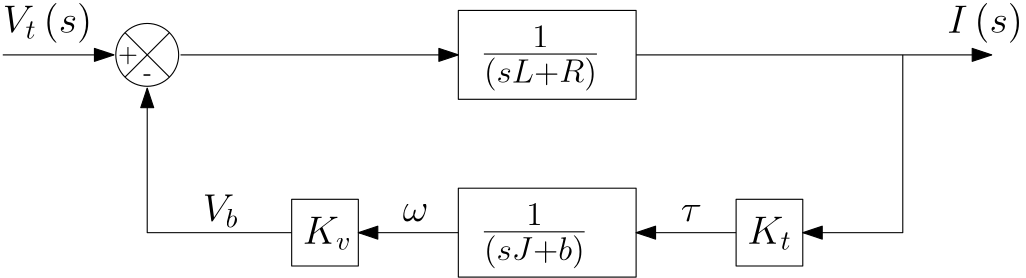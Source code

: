 <?xml version="1.0"?>
<!DOCTYPE ipe SYSTEM "ipe.dtd">
<ipe version="70206" creator="Ipe 7.2.7">
<info created="D:20221204221026" modified="D:20221204221026"/>
<ipestyle name="basic">
<symbol name="arrow/arc(spx)">
<path stroke="sym-stroke" fill="sym-stroke" pen="sym-pen">
0 0 m
-1 0.333 l
-1 -0.333 l
h
</path>
</symbol>
<symbol name="arrow/farc(spx)">
<path stroke="sym-stroke" fill="white" pen="sym-pen">
0 0 m
-1 0.333 l
-1 -0.333 l
h
</path>
</symbol>
<symbol name="arrow/ptarc(spx)">
<path stroke="sym-stroke" fill="sym-stroke" pen="sym-pen">
0 0 m
-1 0.333 l
-0.8 0 l
-1 -0.333 l
h
</path>
</symbol>
<symbol name="arrow/fptarc(spx)">
<path stroke="sym-stroke" fill="white" pen="sym-pen">
0 0 m
-1 0.333 l
-0.8 0 l
-1 -0.333 l
h
</path>
</symbol>
<symbol name="mark/circle(sx)" transformations="translations">
<path fill="sym-stroke">
0.6 0 0 0.6 0 0 e
0.4 0 0 0.4 0 0 e
</path>
</symbol>
<symbol name="mark/disk(sx)" transformations="translations">
<path fill="sym-stroke">
0.6 0 0 0.6 0 0 e
</path>
</symbol>
<symbol name="mark/fdisk(sfx)" transformations="translations">
<group>
<path fill="sym-fill">
0.5 0 0 0.5 0 0 e
</path>
<path fill="sym-stroke" fillrule="eofill">
0.6 0 0 0.6 0 0 e
0.4 0 0 0.4 0 0 e
</path>
</group>
</symbol>
<symbol name="mark/box(sx)" transformations="translations">
<path fill="sym-stroke" fillrule="eofill">
-0.6 -0.6 m
0.6 -0.6 l
0.6 0.6 l
-0.6 0.6 l
h
-0.4 -0.4 m
0.4 -0.4 l
0.4 0.4 l
-0.4 0.4 l
h
</path>
</symbol>
<symbol name="mark/square(sx)" transformations="translations">
<path fill="sym-stroke">
-0.6 -0.6 m
0.6 -0.6 l
0.6 0.6 l
-0.6 0.6 l
h
</path>
</symbol>
<symbol name="mark/fsquare(sfx)" transformations="translations">
<group>
<path fill="sym-fill">
-0.5 -0.5 m
0.5 -0.5 l
0.5 0.5 l
-0.5 0.5 l
h
</path>
<path fill="sym-stroke" fillrule="eofill">
-0.6 -0.6 m
0.6 -0.6 l
0.6 0.6 l
-0.6 0.6 l
h
-0.4 -0.4 m
0.4 -0.4 l
0.4 0.4 l
-0.4 0.4 l
h
</path>
</group>
</symbol>
<symbol name="mark/cross(sx)" transformations="translations">
<group>
<path fill="sym-stroke">
-0.43 -0.57 m
0.57 0.43 l
0.43 0.57 l
-0.57 -0.43 l
h
</path>
<path fill="sym-stroke">
-0.43 0.57 m
0.57 -0.43 l
0.43 -0.57 l
-0.57 0.43 l
h
</path>
</group>
</symbol>
<symbol name="arrow/fnormal(spx)">
<path stroke="sym-stroke" fill="white" pen="sym-pen">
0 0 m
-1 0.333 l
-1 -0.333 l
h
</path>
</symbol>
<symbol name="arrow/pointed(spx)">
<path stroke="sym-stroke" fill="sym-stroke" pen="sym-pen">
0 0 m
-1 0.333 l
-0.8 0 l
-1 -0.333 l
h
</path>
</symbol>
<symbol name="arrow/fpointed(spx)">
<path stroke="sym-stroke" fill="white" pen="sym-pen">
0 0 m
-1 0.333 l
-0.8 0 l
-1 -0.333 l
h
</path>
</symbol>
<symbol name="arrow/linear(spx)">
<path stroke="sym-stroke" pen="sym-pen">
-1 0.333 m
0 0 l
-1 -0.333 l
</path>
</symbol>
<symbol name="arrow/fdouble(spx)">
<path stroke="sym-stroke" fill="white" pen="sym-pen">
0 0 m
-1 0.333 l
-1 -0.333 l
h
-1 0 m
-2 0.333 l
-2 -0.333 l
h
</path>
</symbol>
<symbol name="arrow/double(spx)">
<path stroke="sym-stroke" fill="sym-stroke" pen="sym-pen">
0 0 m
-1 0.333 l
-1 -0.333 l
h
-1 0 m
-2 0.333 l
-2 -0.333 l
h
</path>
</symbol>
<pen name="heavier" value="0.8"/>
<pen name="fat" value="1.2"/>
<pen name="ultrafat" value="2"/>
<symbolsize name="large" value="5"/>
<symbolsize name="small" value="2"/>
<symbolsize name="tiny" value="1.1"/>
<arrowsize name="large" value="10"/>
<arrowsize name="small" value="5"/>
<arrowsize name="tiny" value="3"/>
<color name="red" value="1 0 0"/>
<color name="green" value="0 1 0"/>
<color name="blue" value="0 0 1"/>
<color name="yellow" value="1 1 0"/>
<color name="orange" value="1 0.647 0"/>
<color name="gold" value="1 0.843 0"/>
<color name="purple" value="0.627 0.125 0.941"/>
<color name="gray" value="0.745"/>
<color name="brown" value="0.647 0.165 0.165"/>
<color name="navy" value="0 0 0.502"/>
<color name="pink" value="1 0.753 0.796"/>
<color name="seagreen" value="0.18 0.545 0.341"/>
<color name="turquoise" value="0.251 0.878 0.816"/>
<color name="violet" value="0.933 0.51 0.933"/>
<color name="darkblue" value="0 0 0.545"/>
<color name="darkcyan" value="0 0.545 0.545"/>
<color name="darkgray" value="0.663"/>
<color name="darkgreen" value="0 0.392 0"/>
<color name="darkmagenta" value="0.545 0 0.545"/>
<color name="darkorange" value="1 0.549 0"/>
<color name="darkred" value="0.545 0 0"/>
<color name="lightblue" value="0.678 0.847 0.902"/>
<color name="lightcyan" value="0.878 1 1"/>
<color name="lightgray" value="0.827"/>
<color name="lightgreen" value="0.565 0.933 0.565"/>
<color name="lightyellow" value="1 1 0.878"/>
<dashstyle name="dashed" value="[4] 0"/>
<dashstyle name="dotted" value="[1 3] 0"/>
<dashstyle name="dash dotted" value="[4 2 1 2] 0"/>
<dashstyle name="dash dot dotted" value="[4 2 1 2 1 2] 0"/>
<textsize name="large" value="\large"/>
<textsize name="Large" value="\Large"/>
<textsize name="LARGE" value="\LARGE"/>
<textsize name="huge" value="\huge"/>
<textsize name="Huge" value="\Huge"/>
<textsize name="small" value="\small"/>
<textsize name="footnote" value="\footnotesize"/>
<textsize name="tiny" value="\tiny"/>
<textstyle name="center" begin="\begin{center}" end="\end{center}"/>
<textstyle name="itemize" begin="\begin{itemize}" end="\end{itemize}"/>
<textstyle name="item" begin="\begin{itemize}\item{}" end="\end{itemize}"/>
<gridsize name="4 pts" value="4"/>
<gridsize name="8 pts (~3 mm)" value="8"/>
<gridsize name="16 pts (~6 mm)" value="16"/>
<gridsize name="32 pts (~12 mm)" value="32"/>
<gridsize name="10 pts (~3.5 mm)" value="10"/>
<gridsize name="20 pts (~7 mm)" value="20"/>
<gridsize name="14 pts (~5 mm)" value="14"/>
<gridsize name="28 pts (~10 mm)" value="28"/>
<gridsize name="56 pts (~20 mm)" value="56"/>
<anglesize name="90 deg" value="90"/>
<anglesize name="60 deg" value="60"/>
<anglesize name="45 deg" value="45"/>
<anglesize name="30 deg" value="30"/>
<anglesize name="22.5 deg" value="22.5"/>
<opacity name="10%" value="0.1"/>
<opacity name="30%" value="0.3"/>
<opacity name="50%" value="0.5"/>
<opacity name="75%" value="0.75"/>
<tiling name="falling" angle="-60" step="4" width="1"/>
<tiling name="rising" angle="30" step="4" width="1"/>
</ipestyle>
<page>
<layer name="alpha"/>
<layer name="beta"/>
<view layers="alpha" active="alpha"/>
<path layer="alpha" stroke="black">
11.3137 0 0 11.3137 128 704 e
</path>
<path stroke="black">
120 712 m
136 696 l
</path>
<path stroke="black">
136 712 m
120 696 l
</path>
<path matrix="1 0 0 1 32 0" stroke="black">
208 720 m
208 688 l
272 688 l
272 720 l
h
</path>
<text matrix="1 0 0 1 24 -8" transformations="translations" pos="224 708" stroke="black" type="label" width="43.087" height="14.478" depth="8.93" valign="baseline" size="LARGE" style="math">\frac{1}{\left(sL+R\right)}</text>
<path matrix="1 0 0 1 -36 0" stroke="black">
400 652 m
400 628 l
376 628 l
376 652 l
h
</path>
<text matrix="1 0 0 1 -40 -8" transformations="translations" pos="384 644" stroke="black" type="label" width="16.047" height="9.805" depth="2.15" valign="baseline" size="Large" style="math">K_t</text>
<path matrix="1 0 0 1 32 -64" stroke="black">
208 720 m
208 688 l
272 688 l
272 720 l
h
</path>
<text matrix="1 0 0 1 24 -72" transformations="translations" pos="224 708" stroke="black" type="label" width="38.669" height="14.478" depth="8.93" valign="baseline" size="LARGE" style="math">\frac{1}{\left(sJ+b\right)}</text>
<path matrix="1 0 0 1 -196 0" stroke="black">
400 652 m
400 628 l
376 628 l
376 652 l
h
</path>
<text matrix="1 0 0 1 -200 -8" transformations="translations" pos="384 644" stroke="black" type="label" width="17.636" height="9.805" depth="2.15" valign="baseline" size="Large" style="math">K_v</text>
<path stroke="black" arrow="normal/normal">
304 704 m
432 704 l
</path>
<path stroke="black" arrow="normal/normal">
400 704 m
400 640 l
364 640 l
</path>
<path stroke="black" arrow="normal/normal">
240 640 m
204 640 l
</path>
<path stroke="black" arrow="normal/normal">
180 640 m
128 640 l
128 692 l
</path>
<path stroke="black" fill="white" arrow="normal/normal">
340 640 m
304 640 l
</path>
<path stroke="black" fill="white" arrow="normal/normal">
140 704 m
240 704 l
</path>
<path stroke="black" fill="white" arrow="normal/normal">
76 704 m
116 704 l
</path>
<text matrix="1 0 0 1 0 -8" transformations="translations" pos="76 720" stroke="black" type="label" width="32.218" height="10.756" depth="3.59" valign="baseline" size="Large" style="math">V_t\left(s\right)</text>
<text matrix="1 0 0 1 8 -8" transformations="translations" pos="408 720" stroke="black" type="label" width="27.257" height="10.756" depth="3.59" valign="baseline" size="Large" style="math">I\left(s\right)</text>
<text matrix="1 0 0 1 0 -12" transformations="translations" pos="148 656" stroke="black" type="label" width="12.963" height="9.805" depth="2.15" valign="baseline" size="Large" style="math">V_b</text>
<text matrix="1 0 0 1 4 -8" transformations="translations" pos="216 652" stroke="black" type="label" width="9.262" height="6.177" depth="0" valign="baseline" size="Large" style="math">\omega</text>
<text transformations="translations" pos="320 644" stroke="black" type="label" width="7.703" height="6.177" depth="0" valign="baseline" size="Large" style="math">\tau</text>
<text matrix="1 0 0 1 -58.4923 -54.4923" transformations="translations" pos="176 756" stroke="black" type="label" width="7.168" height="5.314" depth="0.83" valign="baseline" size="small">+</text>
<text matrix="1 0 0 1 -49.4455 -61.0891" transformations="translations" pos="176 756" stroke="black" type="label" width="3.072" height="3.861" depth="0" valign="baseline" size="small">-</text>
</page>
</ipe>
